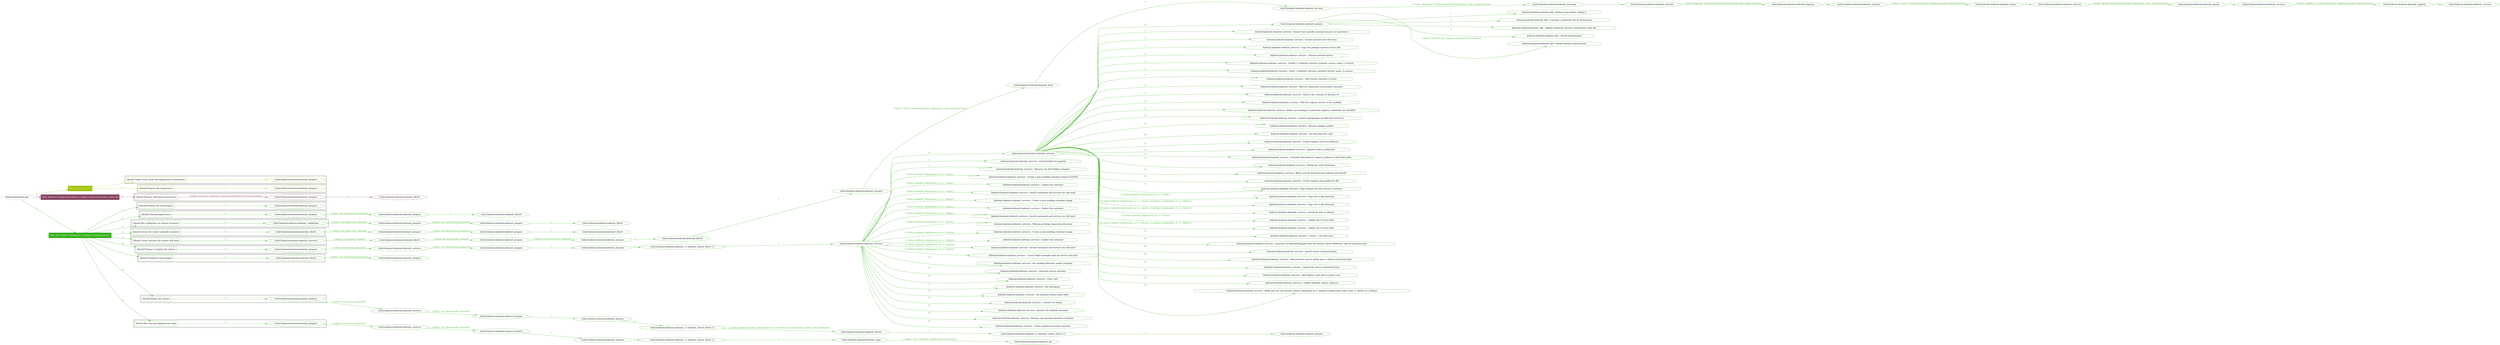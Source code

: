digraph {
	graph [concentrate=true ordering=in rankdir=LR ratio=fill]
	edge [esep=5 sep=10]
	"kubeinit/playbook.yml" [id=root_node style=dotted]
	play_d444d718 [label="Play: Initial setup (1)" color="#a1c309" fontcolor="#ffffff" id=play_d444d718 shape=box style=filled tooltip=localhost]
	"kubeinit/playbook.yml" -> play_d444d718 [label="1 " color="#a1c309" fontcolor="#a1c309" id=edge_b66cdb61 labeltooltip="1 " tooltip="1 "]
	subgraph "kubeinit.kubeinit.kubeinit_prepare" {
		role_d7922be8 [label="[role] kubeinit.kubeinit.kubeinit_prepare" color="#a1c309" id=role_d7922be8 tooltip="kubeinit.kubeinit.kubeinit_prepare"]
	}
	subgraph "kubeinit.kubeinit.kubeinit_prepare" {
		role_ac9fc63f [label="[role] kubeinit.kubeinit.kubeinit_prepare" color="#a1c309" id=role_ac9fc63f tooltip="kubeinit.kubeinit.kubeinit_prepare"]
	}
	subgraph "Play: Initial setup (1)" {
		play_d444d718 -> block_e036c4f0 [label=1 color="#a1c309" fontcolor="#a1c309" id=edge_177c1037 labeltooltip=1 tooltip=1]
		subgraph cluster_block_e036c4f0 {
			block_e036c4f0 [label="[block] Gather facts about the deployment environment" color="#a1c309" id=block_e036c4f0 labeltooltip="Gather facts about the deployment environment" shape=box tooltip="Gather facts about the deployment environment"]
			block_e036c4f0 -> role_d7922be8 [label="1 " color="#a1c309" fontcolor="#a1c309" id=edge_7fd5c3d1 labeltooltip="1 " tooltip="1 "]
		}
		play_d444d718 -> block_f259a232 [label=2 color="#a1c309" fontcolor="#a1c309" id=edge_9d752876 labeltooltip=2 tooltip=2]
		subgraph cluster_block_f259a232 {
			block_f259a232 [label="[block] Prepare the hypervisors" color="#a1c309" id=block_f259a232 labeltooltip="Prepare the hypervisors" shape=box tooltip="Prepare the hypervisors"]
			block_f259a232 -> role_ac9fc63f [label="1 " color="#a1c309" fontcolor="#a1c309" id=edge_acabc2d7 labeltooltip="1 " tooltip="1 "]
		}
	}
	play_e4e7a7a0 [label="Play: Prepare all hypervisor hosts to deploy service and cluster nodes (0)" color="#884461" fontcolor="#ffffff" id=play_e4e7a7a0 shape=box style=filled tooltip="Play: Prepare all hypervisor hosts to deploy service and cluster nodes (0)"]
	"kubeinit/playbook.yml" -> play_e4e7a7a0 [label="2 " color="#884461" fontcolor="#884461" id=edge_8ed3bdc3 labeltooltip="2 " tooltip="2 "]
	subgraph "kubeinit.kubeinit.kubeinit_libvirt" {
		role_a4982728 [label="[role] kubeinit.kubeinit.kubeinit_libvirt" color="#884461" id=role_a4982728 tooltip="kubeinit.kubeinit.kubeinit_libvirt"]
	}
	subgraph "kubeinit.kubeinit.kubeinit_prepare" {
		role_0cbcd8c1 [label="[role] kubeinit.kubeinit.kubeinit_prepare" color="#884461" id=role_0cbcd8c1 tooltip="kubeinit.kubeinit.kubeinit_prepare"]
		role_0cbcd8c1 -> role_a4982728 [label="1 " color="#884461" fontcolor="#884461" id=edge_dc19aed2 labeltooltip="1 " tooltip="1 "]
	}
	subgraph "Play: Prepare all hypervisor hosts to deploy service and cluster nodes (0)" {
		play_e4e7a7a0 -> block_553de544 [label=1 color="#884461" fontcolor="#884461" id=edge_140f1184 labeltooltip=1 tooltip=1]
		subgraph cluster_block_553de544 {
			block_553de544 [label="[block] Prepare individual hypervisors" color="#884461" id=block_553de544 labeltooltip="Prepare individual hypervisors" shape=box tooltip="Prepare individual hypervisors"]
			block_553de544 -> role_0cbcd8c1 [label="1 [when: inventory_hostname in hostvars['kubeinit-facts'].hypervisors]" color="#884461" fontcolor="#884461" id=edge_f446511c labeltooltip="1 [when: inventory_hostname in hostvars['kubeinit-facts'].hypervisors]" tooltip="1 [when: inventory_hostname in hostvars['kubeinit-facts'].hypervisors]"]
		}
	}
	play_7ac70395 [label="Play: Run cluster deployment on prepared hypervisors (1)" color="#35b11b" fontcolor="#ffffff" id=play_7ac70395 shape=box style=filled tooltip=localhost]
	"kubeinit/playbook.yml" -> play_7ac70395 [label="3 " color="#35b11b" fontcolor="#35b11b" id=edge_ee6f5afc labeltooltip="3 " tooltip="3 "]
	subgraph "kubeinit.kubeinit.kubeinit_prepare" {
		role_1feeb8c7 [label="[role] kubeinit.kubeinit.kubeinit_prepare" color="#35b11b" id=role_1feeb8c7 tooltip="kubeinit.kubeinit.kubeinit_prepare"]
	}
	subgraph "kubeinit.kubeinit.kubeinit_libvirt" {
		role_7f7c10e2 [label="[role] kubeinit.kubeinit.kubeinit_libvirt" color="#35b11b" id=role_7f7c10e2 tooltip="kubeinit.kubeinit.kubeinit_libvirt"]
	}
	subgraph "kubeinit.kubeinit.kubeinit_prepare" {
		role_dd8fb98c [label="[role] kubeinit.kubeinit.kubeinit_prepare" color="#35b11b" id=role_dd8fb98c tooltip="kubeinit.kubeinit.kubeinit_prepare"]
		role_dd8fb98c -> role_7f7c10e2 [label="1 " color="#35b11b" fontcolor="#35b11b" id=edge_478ca3ab labeltooltip="1 " tooltip="1 "]
	}
	subgraph "kubeinit.kubeinit.kubeinit_prepare" {
		role_cf22f498 [label="[role] kubeinit.kubeinit.kubeinit_prepare" color="#35b11b" id=role_cf22f498 tooltip="kubeinit.kubeinit.kubeinit_prepare"]
		role_cf22f498 -> role_dd8fb98c [label="1 [when: not environment_prepared]" color="#35b11b" fontcolor="#35b11b" id=edge_7250417c labeltooltip="1 [when: not environment_prepared]" tooltip="1 [when: not environment_prepared]"]
	}
	subgraph "kubeinit.kubeinit.kubeinit_libvirt" {
		role_e777c0df [label="[role] kubeinit.kubeinit.kubeinit_libvirt" color="#35b11b" id=role_e777c0df tooltip="kubeinit.kubeinit.kubeinit_libvirt"]
	}
	subgraph "kubeinit.kubeinit.kubeinit_prepare" {
		role_b3d5982f [label="[role] kubeinit.kubeinit.kubeinit_prepare" color="#35b11b" id=role_b3d5982f tooltip="kubeinit.kubeinit.kubeinit_prepare"]
		role_b3d5982f -> role_e777c0df [label="1 " color="#35b11b" fontcolor="#35b11b" id=edge_9a1da3c9 labeltooltip="1 " tooltip="1 "]
	}
	subgraph "kubeinit.kubeinit.kubeinit_prepare" {
		role_497e95ad [label="[role] kubeinit.kubeinit.kubeinit_prepare" color="#35b11b" id=role_497e95ad tooltip="kubeinit.kubeinit.kubeinit_prepare"]
		role_497e95ad -> role_b3d5982f [label="1 [when: not environment_prepared]" color="#35b11b" fontcolor="#35b11b" id=edge_b88876b8 labeltooltip="1 [when: not environment_prepared]" tooltip="1 [when: not environment_prepared]"]
	}
	subgraph "kubeinit.kubeinit.kubeinit_validations" {
		role_cd688c66 [label="[role] kubeinit.kubeinit.kubeinit_validations" color="#35b11b" id=role_cd688c66 tooltip="kubeinit.kubeinit.kubeinit_validations"]
		role_cd688c66 -> role_497e95ad [label="1 [when: not hypervisors_cleaned]" color="#35b11b" fontcolor="#35b11b" id=edge_8e7cfcfb labeltooltip="1 [when: not hypervisors_cleaned]" tooltip="1 [when: not hypervisors_cleaned]"]
	}
	subgraph "kubeinit.kubeinit.kubeinit_libvirt" {
		role_edab55fa [label="[role] kubeinit.kubeinit.kubeinit_libvirt" color="#35b11b" id=role_edab55fa tooltip="kubeinit.kubeinit.kubeinit_libvirt"]
	}
	subgraph "kubeinit.kubeinit.kubeinit_prepare" {
		role_34f5f193 [label="[role] kubeinit.kubeinit.kubeinit_prepare" color="#35b11b" id=role_34f5f193 tooltip="kubeinit.kubeinit.kubeinit_prepare"]
		role_34f5f193 -> role_edab55fa [label="1 " color="#35b11b" fontcolor="#35b11b" id=edge_c3f7c8ab labeltooltip="1 " tooltip="1 "]
	}
	subgraph "kubeinit.kubeinit.kubeinit_prepare" {
		role_89e641d6 [label="[role] kubeinit.kubeinit.kubeinit_prepare" color="#35b11b" id=role_89e641d6 tooltip="kubeinit.kubeinit.kubeinit_prepare"]
		role_89e641d6 -> role_34f5f193 [label="1 [when: not environment_prepared]" color="#35b11b" fontcolor="#35b11b" id=edge_2c70e276 labeltooltip="1 [when: not environment_prepared]" tooltip="1 [when: not environment_prepared]"]
	}
	subgraph "kubeinit.kubeinit.kubeinit_libvirt" {
		role_70a4d589 [label="[role] kubeinit.kubeinit.kubeinit_libvirt" color="#35b11b" id=role_70a4d589 tooltip="kubeinit.kubeinit.kubeinit_libvirt"]
		role_70a4d589 -> role_89e641d6 [label="1 [when: not hypervisors_cleaned]" color="#35b11b" fontcolor="#35b11b" id=edge_e726f82c labeltooltip="1 [when: not hypervisors_cleaned]" tooltip="1 [when: not hypervisors_cleaned]"]
	}
	subgraph "kubeinit.kubeinit.kubeinit_services" {
		role_f9e1a6db [label="[role] kubeinit.kubeinit.kubeinit_services" color="#35b11b" id=role_f9e1a6db tooltip="kubeinit.kubeinit.kubeinit_services"]
	}
	subgraph "kubeinit.kubeinit.kubeinit_registry" {
		role_19bfcd5b [label="[role] kubeinit.kubeinit.kubeinit_registry" color="#35b11b" id=role_19bfcd5b tooltip="kubeinit.kubeinit.kubeinit_registry"]
		role_19bfcd5b -> role_f9e1a6db [label="1 " color="#35b11b" fontcolor="#35b11b" id=edge_6942797f labeltooltip="1 " tooltip="1 "]
	}
	subgraph "kubeinit.kubeinit.kubeinit_services" {
		role_6b17dc9e [label="[role] kubeinit.kubeinit.kubeinit_services" color="#35b11b" id=role_6b17dc9e tooltip="kubeinit.kubeinit.kubeinit_services"]
		role_6b17dc9e -> role_19bfcd5b [label="1 [when: 'registry' in hostvars[kubeinit_deployment_node_name].services]" color="#35b11b" fontcolor="#35b11b" id=edge_520448d7 labeltooltip="1 [when: 'registry' in hostvars[kubeinit_deployment_node_name].services]" tooltip="1 [when: 'registry' in hostvars[kubeinit_deployment_node_name].services]"]
	}
	subgraph "kubeinit.kubeinit.kubeinit_apache" {
		role_e1ef1867 [label="[role] kubeinit.kubeinit.kubeinit_apache" color="#35b11b" id=role_e1ef1867 tooltip="kubeinit.kubeinit.kubeinit_apache"]
		role_e1ef1867 -> role_6b17dc9e [label="1 " color="#35b11b" fontcolor="#35b11b" id=edge_c4f0939e labeltooltip="1 " tooltip="1 "]
	}
	subgraph "kubeinit.kubeinit.kubeinit_services" {
		role_d2e697c5 [label="[role] kubeinit.kubeinit.kubeinit_services" color="#35b11b" id=role_d2e697c5 tooltip="kubeinit.kubeinit.kubeinit_services"]
		role_d2e697c5 -> role_e1ef1867 [label="1 [when: 'apache' in hostvars[kubeinit_deployment_node_name].services]" color="#35b11b" fontcolor="#35b11b" id=edge_bbf9135a labeltooltip="1 [when: 'apache' in hostvars[kubeinit_deployment_node_name].services]" tooltip="1 [when: 'apache' in hostvars[kubeinit_deployment_node_name].services]"]
	}
	subgraph "kubeinit.kubeinit.kubeinit_nexus" {
		role_88dcf20b [label="[role] kubeinit.kubeinit.kubeinit_nexus" color="#35b11b" id=role_88dcf20b tooltip="kubeinit.kubeinit.kubeinit_nexus"]
		role_88dcf20b -> role_d2e697c5 [label="1 " color="#35b11b" fontcolor="#35b11b" id=edge_11da2f74 labeltooltip="1 " tooltip="1 "]
	}
	subgraph "kubeinit.kubeinit.kubeinit_services" {
		role_7c0a55e5 [label="[role] kubeinit.kubeinit.kubeinit_services" color="#35b11b" id=role_7c0a55e5 tooltip="kubeinit.kubeinit.kubeinit_services"]
		role_7c0a55e5 -> role_88dcf20b [label="1 [when: 'nexus' in hostvars[kubeinit_deployment_node_name].services]" color="#35b11b" fontcolor="#35b11b" id=edge_000813e1 labeltooltip="1 [when: 'nexus' in hostvars[kubeinit_deployment_node_name].services]" tooltip="1 [when: 'nexus' in hostvars[kubeinit_deployment_node_name].services]"]
	}
	subgraph "kubeinit.kubeinit.kubeinit_haproxy" {
		role_a0b5c290 [label="[role] kubeinit.kubeinit.kubeinit_haproxy" color="#35b11b" id=role_a0b5c290 tooltip="kubeinit.kubeinit.kubeinit_haproxy"]
		role_a0b5c290 -> role_7c0a55e5 [label="1 " color="#35b11b" fontcolor="#35b11b" id=edge_57b8521d labeltooltip="1 " tooltip="1 "]
	}
	subgraph "kubeinit.kubeinit.kubeinit_services" {
		role_0ad74f6f [label="[role] kubeinit.kubeinit.kubeinit_services" color="#35b11b" id=role_0ad74f6f tooltip="kubeinit.kubeinit.kubeinit_services"]
		role_0ad74f6f -> role_a0b5c290 [label="1 [when: 'haproxy' in hostvars[kubeinit_deployment_node_name].services]" color="#35b11b" fontcolor="#35b11b" id=edge_d21ee1b4 labeltooltip="1 [when: 'haproxy' in hostvars[kubeinit_deployment_node_name].services]" tooltip="1 [when: 'haproxy' in hostvars[kubeinit_deployment_node_name].services]"]
	}
	subgraph "kubeinit.kubeinit.kubeinit_dnsmasq" {
		role_c14b1e50 [label="[role] kubeinit.kubeinit.kubeinit_dnsmasq" color="#35b11b" id=role_c14b1e50 tooltip="kubeinit.kubeinit.kubeinit_dnsmasq"]
		role_c14b1e50 -> role_0ad74f6f [label="1 " color="#35b11b" fontcolor="#35b11b" id=edge_f88c74b0 labeltooltip="1 " tooltip="1 "]
	}
	subgraph "kubeinit.kubeinit.kubeinit_services" {
		role_e478af20 [label="[role] kubeinit.kubeinit.kubeinit_services" color="#35b11b" id=role_e478af20 tooltip="kubeinit.kubeinit.kubeinit_services"]
		role_e478af20 -> role_c14b1e50 [label="1 [when: 'dnsmasq' in hostvars[kubeinit_deployment_node_name].services]" color="#35b11b" fontcolor="#35b11b" id=edge_e92a5547 labeltooltip="1 [when: 'dnsmasq' in hostvars[kubeinit_deployment_node_name].services]" tooltip="1 [when: 'dnsmasq' in hostvars[kubeinit_deployment_node_name].services]"]
	}
	subgraph "kubeinit.kubeinit.kubeinit_bind" {
		role_3073122c [label="[role] kubeinit.kubeinit.kubeinit_bind" color="#35b11b" id=role_3073122c tooltip="kubeinit.kubeinit.kubeinit_bind"]
		role_3073122c -> role_e478af20 [label="1 " color="#35b11b" fontcolor="#35b11b" id=edge_6f9e9d59 labeltooltip="1 " tooltip="1 "]
	}
	subgraph "kubeinit.kubeinit.kubeinit_prepare" {
		role_af64e000 [label="[role] kubeinit.kubeinit.kubeinit_prepare" color="#35b11b" id=role_af64e000 tooltip="kubeinit.kubeinit.kubeinit_prepare"]
		role_af64e000 -> role_3073122c [label="1 [when: 'bind' in hostvars[kubeinit_deployment_node_name].services]" color="#35b11b" fontcolor="#35b11b" id=edge_19731310 labeltooltip="1 [when: 'bind' in hostvars[kubeinit_deployment_node_name].services]" tooltip="1 [when: 'bind' in hostvars[kubeinit_deployment_node_name].services]"]
	}
	subgraph "kubeinit.kubeinit.kubeinit_libvirt" {
		role_ebb97f1e [label="[role] kubeinit.kubeinit.kubeinit_libvirt" color="#35b11b" id=role_ebb97f1e tooltip="kubeinit.kubeinit.kubeinit_libvirt"]
		role_ebb97f1e -> role_af64e000 [label="1 " color="#35b11b" fontcolor="#35b11b" id=edge_8b01b17b labeltooltip="1 " tooltip="1 "]
	}
	subgraph "kubeinit.kubeinit.kubeinit_prepare" {
		role_db401166 [label="[role] kubeinit.kubeinit.kubeinit_prepare" color="#35b11b" id=role_db401166 tooltip="kubeinit.kubeinit.kubeinit_prepare"]
		role_db401166 -> role_ebb97f1e [label="1 " color="#35b11b" fontcolor="#35b11b" id=edge_64a889a3 labeltooltip="1 " tooltip="1 "]
	}
	subgraph "kubeinit.kubeinit.kubeinit_prepare" {
		role_8679d62c [label="[role] kubeinit.kubeinit.kubeinit_prepare" color="#35b11b" id=role_8679d62c tooltip="kubeinit.kubeinit.kubeinit_prepare"]
		role_8679d62c -> role_db401166 [label="1 [when: not environment_prepared]" color="#35b11b" fontcolor="#35b11b" id=edge_a06b41dd labeltooltip="1 [when: not environment_prepared]" tooltip="1 [when: not environment_prepared]"]
	}
	subgraph "kubeinit.kubeinit.kubeinit_libvirt" {
		role_11eaadd9 [label="[role] kubeinit.kubeinit.kubeinit_libvirt" color="#35b11b" id=role_11eaadd9 tooltip="kubeinit.kubeinit.kubeinit_libvirt"]
		role_11eaadd9 -> role_8679d62c [label="1 [when: not hypervisors_cleaned]" color="#35b11b" fontcolor="#35b11b" id=edge_d1a16c68 labeltooltip="1 [when: not hypervisors_cleaned]" tooltip="1 [when: not hypervisors_cleaned]"]
	}
	subgraph "kubeinit.kubeinit.kubeinit_services" {
		role_7b0700ff [label="[role] kubeinit.kubeinit.kubeinit_services" color="#35b11b" id=role_7b0700ff tooltip="kubeinit.kubeinit.kubeinit_services"]
		role_7b0700ff -> role_11eaadd9 [label="1 [when: not network_created]" color="#35b11b" fontcolor="#35b11b" id=edge_c8d46127 labeltooltip="1 [when: not network_created]" tooltip="1 [when: not network_created]"]
	}
	subgraph "kubeinit.kubeinit.kubeinit_prepare" {
		role_f4e4f6bd [label="[role] kubeinit.kubeinit.kubeinit_prepare" color="#35b11b" id=role_f4e4f6bd tooltip="kubeinit.kubeinit.kubeinit_prepare"]
		task_a76ff9ed [label="kubeinit.kubeinit.kubeinit_k8s : Remove repo before adding it" color="#35b11b" id=task_a76ff9ed shape=octagon tooltip="kubeinit.kubeinit.kubeinit_k8s : Remove repo before adding it"]
		role_f4e4f6bd -> task_a76ff9ed [label="1 " color="#35b11b" fontcolor="#35b11b" id=edge_c6e9bbd1 labeltooltip="1 " tooltip="1 "]
		task_a41b563e [label="kubeinit.kubeinit.kubeinit_k8s : Creating a repository file for Kubernetes" color="#35b11b" id=task_a41b563e shape=octagon tooltip="kubeinit.kubeinit.kubeinit_k8s : Creating a repository file for Kubernetes"]
		role_f4e4f6bd -> task_a41b563e [label="2 " color="#35b11b" fontcolor="#35b11b" id=edge_728a773f labeltooltip="2 " tooltip="2 "]
		task_8a95dfe8 [label="kubeinit.kubeinit.kubeinit_k8s : Adding repository details in Kubernetes repo file." color="#35b11b" id=task_8a95dfe8 shape=octagon tooltip="kubeinit.kubeinit.kubeinit_k8s : Adding repository details in Kubernetes repo file."]
		role_f4e4f6bd -> task_8a95dfe8 [label="3 " color="#35b11b" fontcolor="#35b11b" id=edge_cb241c57 labeltooltip="3 " tooltip="3 "]
		task_70bffcbc [label="kubeinit.kubeinit.kubeinit_k8s : Install requirements" color="#35b11b" id=task_70bffcbc shape=octagon tooltip="kubeinit.kubeinit.kubeinit_k8s : Install requirements"]
		role_f4e4f6bd -> task_70bffcbc [label="4 " color="#35b11b" fontcolor="#35b11b" id=edge_061566e6 labeltooltip="4 " tooltip="4 "]
		task_541e8bc7 [label="kubeinit.kubeinit.kubeinit_k8s : Install common requirements" color="#35b11b" id=task_541e8bc7 shape=octagon tooltip="kubeinit.kubeinit.kubeinit_k8s : Install common requirements"]
		role_f4e4f6bd -> task_541e8bc7 [label="5 [when: kubeinit_k8s_common_dependencies is defined]" color="#35b11b" fontcolor="#35b11b" id=edge_6b7ae6b3 labeltooltip="5 [when: kubeinit_k8s_common_dependencies is defined]" tooltip="5 [when: kubeinit_k8s_common_dependencies is defined]"]
	}
	subgraph "kubeinit.kubeinit.kubeinit_services" {
		role_3460cf93 [label="[role] kubeinit.kubeinit.kubeinit_services" color="#35b11b" id=role_3460cf93 tooltip="kubeinit.kubeinit.kubeinit_services"]
		task_ff14e983 [label="kubeinit.kubeinit.kubeinit_services : Ensure user specific systemd instance are persistent" color="#35b11b" id=task_ff14e983 shape=octagon tooltip="kubeinit.kubeinit.kubeinit_services : Ensure user specific systemd instance are persistent"]
		role_3460cf93 -> task_ff14e983 [label="1 " color="#35b11b" fontcolor="#35b11b" id=edge_961a4a93 labeltooltip="1 " tooltip="1 "]
		task_98b53fe0 [label="kubeinit.kubeinit.kubeinit_services : Create systemd user directory" color="#35b11b" id=task_98b53fe0 shape=octagon tooltip="kubeinit.kubeinit.kubeinit_services : Create systemd user directory"]
		role_3460cf93 -> task_98b53fe0 [label="2 " color="#35b11b" fontcolor="#35b11b" id=edge_681526d3 labeltooltip="2 " tooltip="2 "]
		task_4c9b10f7 [label="kubeinit.kubeinit.kubeinit_services : Copy the podman systemd service file" color="#35b11b" id=task_4c9b10f7 shape=octagon tooltip="kubeinit.kubeinit.kubeinit_services : Copy the podman systemd service file"]
		role_3460cf93 -> task_4c9b10f7 [label="3 " color="#35b11b" fontcolor="#35b11b" id=edge_abb0f96b labeltooltip="3 " tooltip="3 "]
		task_733d63b1 [label="kubeinit.kubeinit.kubeinit_services : Reload systemd service" color="#35b11b" id=task_733d63b1 shape=octagon tooltip="kubeinit.kubeinit.kubeinit_services : Reload systemd service"]
		role_3460cf93 -> task_733d63b1 [label="4 " color="#35b11b" fontcolor="#35b11b" id=edge_b66ef41f labeltooltip="4 " tooltip="4 "]
		task_ac3b0f64 [label="kubeinit.kubeinit.kubeinit_services : Enable {{ kubeinit_services_systemd_service_name }}.service" color="#35b11b" id=task_ac3b0f64 shape=octagon tooltip="kubeinit.kubeinit.kubeinit_services : Enable {{ kubeinit_services_systemd_service_name }}.service"]
		role_3460cf93 -> task_ac3b0f64 [label="5 " color="#35b11b" fontcolor="#35b11b" id=edge_d5be5225 labeltooltip="5 " tooltip="5 "]
		task_c5691033 [label="kubeinit.kubeinit.kubeinit_services : Start {{ kubeinit_services_systemd_service_name }}.service" color="#35b11b" id=task_c5691033 shape=octagon tooltip="kubeinit.kubeinit.kubeinit_services : Start {{ kubeinit_services_systemd_service_name }}.service"]
		role_3460cf93 -> task_c5691033 [label="6 " color="#35b11b" fontcolor="#35b11b" id=edge_a5b7af4d labeltooltip="6 " tooltip="6 "]
		task_c4276ce7 [label="kubeinit.kubeinit.kubeinit_services : Add remote container to hosts" color="#35b11b" id=task_c4276ce7 shape=octagon tooltip="kubeinit.kubeinit.kubeinit_services : Add remote container to hosts"]
		role_3460cf93 -> task_c4276ce7 [label="7 " color="#35b11b" fontcolor="#35b11b" id=edge_191ed96d labeltooltip="7 " tooltip="7 "]
		task_646b902d [label="kubeinit.kubeinit.kubeinit_services : Wait for connection to provision container" color="#35b11b" id=task_646b902d shape=octagon tooltip="kubeinit.kubeinit.kubeinit_services : Wait for connection to provision container"]
		role_3460cf93 -> task_646b902d [label="8 " color="#35b11b" fontcolor="#35b11b" id=edge_d6aeac77 labeltooltip="8 " tooltip="8 "]
		task_42432414 [label="kubeinit.kubeinit.kubeinit_services : Read in the contents of domain.crt" color="#35b11b" id=task_42432414 shape=octagon tooltip="kubeinit.kubeinit.kubeinit_services : Read in the contents of domain.crt"]
		role_3460cf93 -> task_42432414 [label="9 " color="#35b11b" fontcolor="#35b11b" id=edge_f15ea07d labeltooltip="9 " tooltip="9 "]
		task_6f53eba7 [label="kubeinit.kubeinit.kubeinit_services : Wait for registry service to be available" color="#35b11b" id=task_6f53eba7 shape=octagon tooltip="kubeinit.kubeinit.kubeinit_services : Wait for registry service to be available"]
		role_3460cf93 -> task_6f53eba7 [label="10 " color="#35b11b" fontcolor="#35b11b" id=edge_13200a89 labeltooltip="10 " tooltip="10 "]
		task_763f8052 [label="kubeinit.kubeinit.kubeinit_services : Make sure packages to generate registry credentials are installed" color="#35b11b" id=task_763f8052 shape=octagon tooltip="kubeinit.kubeinit.kubeinit_services : Make sure packages to generate registry credentials are installed"]
		role_3460cf93 -> task_763f8052 [label="11 " color="#35b11b" fontcolor="#35b11b" id=edge_e998b0e8 labeltooltip="11 " tooltip="11 "]
		task_a1bbe3b4 [label="kubeinit.kubeinit.kubeinit_services : Install cryptography, passlib and nexus3-cli" color="#35b11b" id=task_a1bbe3b4 shape=octagon tooltip="kubeinit.kubeinit.kubeinit_services : Install cryptography, passlib and nexus3-cli"]
		role_3460cf93 -> task_a1bbe3b4 [label="12 " color="#35b11b" fontcolor="#35b11b" id=edge_7639c260 labeltooltip="12 " tooltip="12 "]
		task_424e6a59 [label="kubeinit.kubeinit.kubeinit_services : Remove nologin marker" color="#35b11b" id=task_424e6a59 shape=octagon tooltip="kubeinit.kubeinit.kubeinit_services : Remove nologin marker"]
		role_3460cf93 -> task_424e6a59 [label="13 " color="#35b11b" fontcolor="#35b11b" id=edge_983607da labeltooltip="13 " tooltip="13 "]
		task_286cf42e [label="kubeinit.kubeinit.kubeinit_services : Set disconnected_auth" color="#35b11b" id=task_286cf42e shape=octagon tooltip="kubeinit.kubeinit.kubeinit_services : Set disconnected_auth"]
		role_3460cf93 -> task_286cf42e [label="14 " color="#35b11b" fontcolor="#35b11b" id=edge_926a20aa labeltooltip="14 " tooltip="14 "]
		task_4ec60ce5 [label="kubeinit.kubeinit.kubeinit_services : Create registry auth for pullsecret" color="#35b11b" id=task_4ec60ce5 shape=octagon tooltip="kubeinit.kubeinit.kubeinit_services : Create registry auth for pullsecret"]
		role_3460cf93 -> task_4ec60ce5 [label="15 " color="#35b11b" fontcolor="#35b11b" id=edge_5fa1bcc5 labeltooltip="15 " tooltip="15 "]
		task_a3e6bf2a [label="kubeinit.kubeinit.kubeinit_services : Append auths to pullsecret" color="#35b11b" id=task_a3e6bf2a shape=octagon tooltip="kubeinit.kubeinit.kubeinit_services : Append auths to pullsecret"]
		role_3460cf93 -> task_a3e6bf2a [label="16 " color="#35b11b" fontcolor="#35b11b" id=edge_0286958f labeltooltip="16 " tooltip="16 "]
		task_aacbb679 [label="kubeinit.kubeinit.kubeinit_services : Override final kubeinit_registry_pullsecret with both auths" color="#35b11b" id=task_aacbb679 shape=octagon tooltip="kubeinit.kubeinit.kubeinit_services : Override final kubeinit_registry_pullsecret with both auths"]
		role_3460cf93 -> task_aacbb679 [label="17 " color="#35b11b" fontcolor="#35b11b" id=edge_e7f9552b labeltooltip="17 " tooltip="17 "]
		task_3bfba9d1 [label="kubeinit.kubeinit.kubeinit_services : Debug the creds dictionary" color="#35b11b" id=task_3bfba9d1 shape=octagon tooltip="kubeinit.kubeinit.kubeinit_services : Debug the creds dictionary"]
		role_3460cf93 -> task_3bfba9d1 [label="18 " color="#35b11b" fontcolor="#35b11b" id=edge_015a78ca labeltooltip="18 " tooltip="18 "]
		task_c7c788fc [label="kubeinit.kubeinit.kubeinit_services : Write auth for disconnected registry auth details" color="#35b11b" id=task_c7c788fc shape=octagon tooltip="kubeinit.kubeinit.kubeinit_services : Write auth for disconnected registry auth details"]
		role_3460cf93 -> task_c7c788fc [label="19 " color="#35b11b" fontcolor="#35b11b" id=edge_1eef55b8 labeltooltip="19 " tooltip="19 "]
		task_d69bf08c [label="kubeinit.kubeinit.kubeinit_services : Create registry auth pullsecret file" color="#35b11b" id=task_d69bf08c shape=octagon tooltip="kubeinit.kubeinit.kubeinit_services : Create registry auth pullsecret file"]
		role_3460cf93 -> task_d69bf08c [label="20 " color="#35b11b" fontcolor="#35b11b" id=edge_faf92e09 labeltooltip="20 " tooltip="20 "]
		task_0faeda56 [label="kubeinit.kubeinit.kubeinit_services : Copy domain cert into services container" color="#35b11b" id=task_0faeda56 shape=octagon tooltip="kubeinit.kubeinit.kubeinit_services : Copy domain cert into services container"]
		role_3460cf93 -> task_0faeda56 [label="21 " color="#35b11b" fontcolor="#35b11b" id=edge_d1cd2e25 labeltooltip="21 " tooltip="21 "]
		task_0767c560 [label="kubeinit.kubeinit.kubeinit_services : Copy cert to pki directory" color="#35b11b" id=task_0767c560 shape=octagon tooltip="kubeinit.kubeinit.kubeinit_services : Copy cert to pki directory"]
		role_3460cf93 -> task_0767c560 [label="22 [when: kubeinit_deployment_os == 'centos']" color="#35b11b" fontcolor="#35b11b" id=edge_1cb0dd7a labeltooltip="22 [when: kubeinit_deployment_os == 'centos']" tooltip="22 [when: kubeinit_deployment_os == 'centos']"]
		task_320c5bae [label="kubeinit.kubeinit.kubeinit_services : Copy cert to pki directory" color="#35b11b" id=task_320c5bae shape=octagon tooltip="kubeinit.kubeinit.kubeinit_services : Copy cert to pki directory"]
		role_3460cf93 -> task_320c5bae [label="23 [when: kubeinit_deployment_os == 'ubuntu' or kubeinit_deployment_os == 'debian']" color="#35b11b" fontcolor="#35b11b" id=edge_b82442f8 labeltooltip="23 [when: kubeinit_deployment_os == 'ubuntu' or kubeinit_deployment_os == 'debian']" tooltip="23 [when: kubeinit_deployment_os == 'ubuntu' or kubeinit_deployment_os == 'debian']"]
		task_308bfe10 [label="kubeinit.kubeinit.kubeinit_services : Install all certs in ubuntu" color="#35b11b" id=task_308bfe10 shape=octagon tooltip="kubeinit.kubeinit.kubeinit_services : Install all certs in ubuntu"]
		role_3460cf93 -> task_308bfe10 [label="24 [when: kubeinit_deployment_os == 'ubuntu' or kubeinit_deployment_os == 'debian']" color="#35b11b" fontcolor="#35b11b" id=edge_3f25a04e labeltooltip="24 [when: kubeinit_deployment_os == 'ubuntu' or kubeinit_deployment_os == 'debian']" tooltip="24 [when: kubeinit_deployment_os == 'ubuntu' or kubeinit_deployment_os == 'debian']"]
		task_8d69b2bb [label="kubeinit.kubeinit.kubeinit_services : Update the CA trust files" color="#35b11b" id=task_8d69b2bb shape=octagon tooltip="kubeinit.kubeinit.kubeinit_services : Update the CA trust files"]
		role_3460cf93 -> task_8d69b2bb [label="25 [when: kubeinit_deployment_os == 'centos']" color="#35b11b" fontcolor="#35b11b" id=edge_db0d6a96 labeltooltip="25 [when: kubeinit_deployment_os == 'centos']" tooltip="25 [when: kubeinit_deployment_os == 'centos']"]
		task_cc85488e [label="kubeinit.kubeinit.kubeinit_services : Update the CA trust files" color="#35b11b" id=task_cc85488e shape=octagon tooltip="kubeinit.kubeinit.kubeinit_services : Update the CA trust files"]
		role_3460cf93 -> task_cc85488e [label="26 [when: kubeinit_deployment_os == 'ubuntu' or kubeinit_deployment_os == 'debian']" color="#35b11b" fontcolor="#35b11b" id=edge_9a44a54a labeltooltip="26 [when: kubeinit_deployment_os == 'ubuntu' or kubeinit_deployment_os == 'debian']" tooltip="26 [when: kubeinit_deployment_os == 'ubuntu' or kubeinit_deployment_os == 'debian']"]
		task_0f7b0372 [label="kubeinit.kubeinit.kubeinit_services : Create ~/.ssh directory" color="#35b11b" id=task_0f7b0372 shape=octagon tooltip="kubeinit.kubeinit.kubeinit_services : Create ~/.ssh directory"]
		role_3460cf93 -> task_0f7b0372 [label="27 " color="#35b11b" fontcolor="#35b11b" id=edge_58c13067 labeltooltip="27 " tooltip="27 "]
		task_a3511f8b [label="kubeinit.kubeinit.kubeinit_services : Generate an OpenSSH keypair with the default values (4096 bits, rsa) for provision host" color="#35b11b" id=task_a3511f8b shape=octagon tooltip="kubeinit.kubeinit.kubeinit_services : Generate an OpenSSH keypair with the default values (4096 bits, rsa) for provision host"]
		role_3460cf93 -> task_a3511f8b [label="28 " color="#35b11b" fontcolor="#35b11b" id=edge_1e983977 labeltooltip="28 " tooltip="28 "]
		task_99b36a30 [label="kubeinit.kubeinit.kubeinit_services : Install cluster authorized keys" color="#35b11b" id=task_99b36a30 shape=octagon tooltip="kubeinit.kubeinit.kubeinit_services : Install cluster authorized keys"]
		role_3460cf93 -> task_99b36a30 [label="29 " color="#35b11b" fontcolor="#35b11b" id=edge_276d802d labeltooltip="29 " tooltip="29 "]
		task_abbe780c [label="kubeinit.kubeinit.kubeinit_services : Add provision service public key to cluster authorized_keys" color="#35b11b" id=task_abbe780c shape=octagon tooltip="kubeinit.kubeinit.kubeinit_services : Add provision service public key to cluster authorized_keys"]
		role_3460cf93 -> task_abbe780c [label="30 " color="#35b11b" fontcolor="#35b11b" id=edge_97ec1b01 labeltooltip="30 " tooltip="30 "]
		task_728d47c8 [label="kubeinit.kubeinit.kubeinit_services : Update the cluster authorized_keys" color="#35b11b" id=task_728d47c8 shape=octagon tooltip="kubeinit.kubeinit.kubeinit_services : Update the cluster authorized_keys"]
		role_3460cf93 -> task_728d47c8 [label="31 " color="#35b11b" fontcolor="#35b11b" id=edge_4c733ba0 labeltooltip="31 " tooltip="31 "]
		task_49a93ff6 [label="kubeinit.kubeinit.kubeinit_services : Add registry auth info to cluster vars" color="#35b11b" id=task_49a93ff6 shape=octagon tooltip="kubeinit.kubeinit.kubeinit_services : Add registry auth info to cluster vars"]
		role_3460cf93 -> task_49a93ff6 [label="32 " color="#35b11b" fontcolor="#35b11b" id=edge_bb7243b4 labeltooltip="32 " tooltip="32 "]
		task_5f499ed2 [label="kubeinit.kubeinit.kubeinit_services : Update kubeinit_cluster_hostvars" color="#35b11b" id=task_5f499ed2 shape=octagon tooltip="kubeinit.kubeinit.kubeinit_services : Update kubeinit_cluster_hostvars"]
		role_3460cf93 -> task_5f499ed2 [label="33 " color="#35b11b" fontcolor="#35b11b" id=edge_d4794626 labeltooltip="33 " tooltip="33 "]
		task_2fdcdd90 [label="kubeinit.kubeinit.kubeinit_services : Make sure we can execute remote commands on {{ kubeinit_deployment_node_name }} before we continue" color="#35b11b" id=task_2fdcdd90 shape=octagon tooltip="kubeinit.kubeinit.kubeinit_services : Make sure we can execute remote commands on {{ kubeinit_deployment_node_name }} before we continue"]
		role_3460cf93 -> task_2fdcdd90 [label="34 " color="#35b11b" fontcolor="#35b11b" id=edge_805cb5b0 labeltooltip="34 " tooltip="34 "]
		role_3460cf93 -> role_f4e4f6bd [label="35 " color="#35b11b" fontcolor="#35b11b" id=edge_1e1a2c3d labeltooltip="35 " tooltip="35 "]
	}
	subgraph "kubeinit.kubeinit.kubeinit_services" {
		role_5713c7a4 [label="[role] kubeinit.kubeinit.kubeinit_services" color="#35b11b" id=role_5713c7a4 tooltip="kubeinit.kubeinit.kubeinit_services"]
		task_8ce298e7 [label="kubeinit.kubeinit.kubeinit_services : Install buildah if required" color="#35b11b" id=task_8ce298e7 shape=octagon tooltip="kubeinit.kubeinit.kubeinit_services : Install buildah if required"]
		role_5713c7a4 -> task_8ce298e7 [label="1 " color="#35b11b" fontcolor="#35b11b" id=edge_20228679 labeltooltip="1 " tooltip="1 "]
		task_04e47a1d [label="kubeinit.kubeinit.kubeinit_services : Remove any old buildah container" color="#35b11b" id=task_04e47a1d shape=octagon tooltip="kubeinit.kubeinit.kubeinit_services : Remove any old buildah container"]
		role_5713c7a4 -> task_04e47a1d [label="2 " color="#35b11b" fontcolor="#35b11b" id=edge_f61e63fb labeltooltip="2 " tooltip="2 "]
		task_5ac114c2 [label="kubeinit.kubeinit.kubeinit_services : Create a new working container image (CentOS)" color="#35b11b" id=task_5ac114c2 shape=octagon tooltip="kubeinit.kubeinit.kubeinit_services : Create a new working container image (CentOS)"]
		role_5713c7a4 -> task_5ac114c2 [label="3 [when: kubeinit_deployment_os == 'centos']" color="#35b11b" fontcolor="#35b11b" id=edge_fea22095 labeltooltip="3 [when: kubeinit_deployment_os == 'centos']" tooltip="3 [when: kubeinit_deployment_os == 'centos']"]
		task_24e67756 [label="kubeinit.kubeinit.kubeinit_services : Update the container" color="#35b11b" id=task_24e67756 shape=octagon tooltip="kubeinit.kubeinit.kubeinit_services : Update the container"]
		role_5713c7a4 -> task_24e67756 [label="4 [when: kubeinit_deployment_os == 'centos']" color="#35b11b" fontcolor="#35b11b" id=edge_0090cdfa labeltooltip="4 [when: kubeinit_deployment_os == 'centos']" tooltip="4 [when: kubeinit_deployment_os == 'centos']"]
		task_1f5fe34f [label="kubeinit.kubeinit.kubeinit_services : Install commands and services we will need" color="#35b11b" id=task_1f5fe34f shape=octagon tooltip="kubeinit.kubeinit.kubeinit_services : Install commands and services we will need"]
		role_5713c7a4 -> task_1f5fe34f [label="5 [when: kubeinit_deployment_os == 'centos']" color="#35b11b" fontcolor="#35b11b" id=edge_9d31295e labeltooltip="5 [when: kubeinit_deployment_os == 'centos']" tooltip="5 [when: kubeinit_deployment_os == 'centos']"]
		task_0bf91266 [label="kubeinit.kubeinit.kubeinit_services : Create a new working container image" color="#35b11b" id=task_0bf91266 shape=octagon tooltip="kubeinit.kubeinit.kubeinit_services : Create a new working container image"]
		role_5713c7a4 -> task_0bf91266 [label="6 [when: kubeinit_deployment_os == 'debian']" color="#35b11b" fontcolor="#35b11b" id=edge_e00c6159 labeltooltip="6 [when: kubeinit_deployment_os == 'debian']" tooltip="6 [when: kubeinit_deployment_os == 'debian']"]
		task_738a826b [label="kubeinit.kubeinit.kubeinit_services : Update the container" color="#35b11b" id=task_738a826b shape=octagon tooltip="kubeinit.kubeinit.kubeinit_services : Update the container"]
		role_5713c7a4 -> task_738a826b [label="7 [when: kubeinit_deployment_os == 'debian']" color="#35b11b" fontcolor="#35b11b" id=edge_8826828b labeltooltip="7 [when: kubeinit_deployment_os == 'debian']" tooltip="7 [when: kubeinit_deployment_os == 'debian']"]
		task_ec510bc1 [label="kubeinit.kubeinit.kubeinit_services : Install commands and services we will need" color="#35b11b" id=task_ec510bc1 shape=octagon tooltip="kubeinit.kubeinit.kubeinit_services : Install commands and services we will need"]
		role_5713c7a4 -> task_ec510bc1 [label="8 [when: kubeinit_deployment_os == 'debian']" color="#35b11b" fontcolor="#35b11b" id=edge_a3f1771f labeltooltip="8 [when: kubeinit_deployment_os == 'debian']" tooltip="8 [when: kubeinit_deployment_os == 'debian']"]
		task_07d6e425 [label="kubeinit.kubeinit.kubeinit_services : Missing privilege separation directory" color="#35b11b" id=task_07d6e425 shape=octagon tooltip="kubeinit.kubeinit.kubeinit_services : Missing privilege separation directory"]
		role_5713c7a4 -> task_07d6e425 [label="9 [when: kubeinit_deployment_os == 'debian']" color="#35b11b" fontcolor="#35b11b" id=edge_5867dd72 labeltooltip="9 [when: kubeinit_deployment_os == 'debian']" tooltip="9 [when: kubeinit_deployment_os == 'debian']"]
		task_ee836e90 [label="kubeinit.kubeinit.kubeinit_services : Create a new working container image" color="#35b11b" id=task_ee836e90 shape=octagon tooltip="kubeinit.kubeinit.kubeinit_services : Create a new working container image"]
		role_5713c7a4 -> task_ee836e90 [label="10 [when: kubeinit_deployment_os == 'ubuntu']" color="#35b11b" fontcolor="#35b11b" id=edge_de61ee74 labeltooltip="10 [when: kubeinit_deployment_os == 'ubuntu']" tooltip="10 [when: kubeinit_deployment_os == 'ubuntu']"]
		task_2935d7f0 [label="kubeinit.kubeinit.kubeinit_services : Update the container" color="#35b11b" id=task_2935d7f0 shape=octagon tooltip="kubeinit.kubeinit.kubeinit_services : Update the container"]
		role_5713c7a4 -> task_2935d7f0 [label="11 [when: kubeinit_deployment_os == 'ubuntu']" color="#35b11b" fontcolor="#35b11b" id=edge_56d9c342 labeltooltip="11 [when: kubeinit_deployment_os == 'ubuntu']" tooltip="11 [when: kubeinit_deployment_os == 'ubuntu']"]
		task_692224ab [label="kubeinit.kubeinit.kubeinit_services : Install commands and services we will need" color="#35b11b" id=task_692224ab shape=octagon tooltip="kubeinit.kubeinit.kubeinit_services : Install commands and services we will need"]
		role_5713c7a4 -> task_692224ab [label="12 [when: kubeinit_deployment_os == 'ubuntu']" color="#35b11b" fontcolor="#35b11b" id=edge_daf4e941 labeltooltip="12 [when: kubeinit_deployment_os == 'ubuntu']" tooltip="12 [when: kubeinit_deployment_os == 'ubuntu']"]
		task_1ada937a [label="kubeinit.kubeinit.kubeinit_services : Create folder normally done by service ssh start" color="#35b11b" id=task_1ada937a shape=octagon tooltip="kubeinit.kubeinit.kubeinit_services : Create folder normally done by service ssh start"]
		role_5713c7a4 -> task_1ada937a [label="13 [when: kubeinit_deployment_os == 'ubuntu']" color="#35b11b" fontcolor="#35b11b" id=edge_8ab41741 labeltooltip="13 [when: kubeinit_deployment_os == 'ubuntu']" tooltip="13 [when: kubeinit_deployment_os == 'ubuntu']"]
		task_836331dd [label="kubeinit.kubeinit.kubeinit_services : Set working directory inside container" color="#35b11b" id=task_836331dd shape=octagon tooltip="kubeinit.kubeinit.kubeinit_services : Set working directory inside container"]
		role_5713c7a4 -> task_836331dd [label="14 " color="#35b11b" fontcolor="#35b11b" id=edge_c62e7cc1 labeltooltip="14 " tooltip="14 "]
		task_587a9c73 [label="kubeinit.kubeinit.kubeinit_services : Generate system ssh keys" color="#35b11b" id=task_587a9c73 shape=octagon tooltip="kubeinit.kubeinit.kubeinit_services : Generate system ssh keys"]
		role_5713c7a4 -> task_587a9c73 [label="15 " color="#35b11b" fontcolor="#35b11b" id=edge_653e4b93 labeltooltip="15 " tooltip="15 "]
		task_db46605b [label="kubeinit.kubeinit.kubeinit_services : Clear cmd" color="#35b11b" id=task_db46605b shape=octagon tooltip="kubeinit.kubeinit.kubeinit_services : Clear cmd"]
		role_5713c7a4 -> task_db46605b [label="16 " color="#35b11b" fontcolor="#35b11b" id=edge_1ba11324 labeltooltip="16 " tooltip="16 "]
		task_093caa22 [label="kubeinit.kubeinit.kubeinit_services : Set entrypoint" color="#35b11b" id=task_093caa22 shape=octagon tooltip="kubeinit.kubeinit.kubeinit_services : Set entrypoint"]
		role_5713c7a4 -> task_093caa22 [label="17 " color="#35b11b" fontcolor="#35b11b" id=edge_84f63610 labeltooltip="17 " tooltip="17 "]
		task_0b068177 [label="kubeinit.kubeinit.kubeinit_services : Set kubeinit-cluster-name label" color="#35b11b" id=task_0b068177 shape=octagon tooltip="kubeinit.kubeinit.kubeinit_services : Set kubeinit-cluster-name label"]
		role_5713c7a4 -> task_0b068177 [label="18 " color="#35b11b" fontcolor="#35b11b" id=edge_6991fde0 labeltooltip="18 " tooltip="18 "]
		task_e0a66636 [label="kubeinit.kubeinit.kubeinit_services : Commit the image" color="#35b11b" id=task_e0a66636 shape=octagon tooltip="kubeinit.kubeinit.kubeinit_services : Commit the image"]
		role_5713c7a4 -> task_e0a66636 [label="19 " color="#35b11b" fontcolor="#35b11b" id=edge_07ffb6f8 labeltooltip="19 " tooltip="19 "]
		task_6911072b [label="kubeinit.kubeinit.kubeinit_services : Remove the buildah container" color="#35b11b" id=task_6911072b shape=octagon tooltip="kubeinit.kubeinit.kubeinit_services : Remove the buildah container"]
		role_5713c7a4 -> task_6911072b [label="20 " color="#35b11b" fontcolor="#35b11b" id=edge_3694bcbe labeltooltip="20 " tooltip="20 "]
		task_5ce62044 [label="kubeinit.kubeinit.kubeinit_services : Remove any previous provision container" color="#35b11b" id=task_5ce62044 shape=octagon tooltip="kubeinit.kubeinit.kubeinit_services : Remove any previous provision container"]
		role_5713c7a4 -> task_5ce62044 [label="21 " color="#35b11b" fontcolor="#35b11b" id=edge_439d055d labeltooltip="21 " tooltip="21 "]
		task_921e723d [label="kubeinit.kubeinit.kubeinit_services : Create podman provision container" color="#35b11b" id=task_921e723d shape=octagon tooltip="kubeinit.kubeinit.kubeinit_services : Create podman provision container"]
		role_5713c7a4 -> task_921e723d [label="22 " color="#35b11b" fontcolor="#35b11b" id=edge_65746fff labeltooltip="22 " tooltip="22 "]
		role_5713c7a4 -> role_3460cf93 [label="23 " color="#35b11b" fontcolor="#35b11b" id=edge_65e356c4 labeltooltip="23 " tooltip="23 "]
	}
	subgraph "kubeinit.kubeinit.kubeinit_{{ kubeinit_cluster_distro }}" {
		role_622dfcf9 [label="[role] kubeinit.kubeinit.kubeinit_{{ kubeinit_cluster_distro }}" color="#35b11b" id=role_622dfcf9 tooltip="kubeinit.kubeinit.kubeinit_{{ kubeinit_cluster_distro }}"]
		role_622dfcf9 -> role_5713c7a4 [label="1 " color="#35b11b" fontcolor="#35b11b" id=edge_1a404894 labeltooltip="1 " tooltip="1 "]
	}
	subgraph "kubeinit.kubeinit.kubeinit_prepare" {
		role_feb73d9e [label="[role] kubeinit.kubeinit.kubeinit_prepare" color="#35b11b" id=role_feb73d9e tooltip="kubeinit.kubeinit.kubeinit_prepare"]
		role_feb73d9e -> role_622dfcf9 [label="1 " color="#35b11b" fontcolor="#35b11b" id=edge_9f6ba765 labeltooltip="1 " tooltip="1 "]
	}
	subgraph "kubeinit.kubeinit.kubeinit_prepare" {
		role_cebecbd5 [label="[role] kubeinit.kubeinit.kubeinit_prepare" color="#35b11b" id=role_cebecbd5 tooltip="kubeinit.kubeinit.kubeinit_prepare"]
		role_cebecbd5 -> role_feb73d9e [label="1 " color="#35b11b" fontcolor="#35b11b" id=edge_dfdd1686 labeltooltip="1 " tooltip="1 "]
	}
	subgraph "kubeinit.kubeinit.kubeinit_services" {
		role_990733f0 [label="[role] kubeinit.kubeinit.kubeinit_services" color="#35b11b" id=role_990733f0 tooltip="kubeinit.kubeinit.kubeinit_services"]
		role_990733f0 -> role_cebecbd5 [label="1 [when: not environment_prepared]" color="#35b11b" fontcolor="#35b11b" id=edge_1b553bff labeltooltip="1 [when: not environment_prepared]" tooltip="1 [when: not environment_prepared]"]
	}
	subgraph "kubeinit.kubeinit.kubeinit_prepare" {
		role_e7201410 [label="[role] kubeinit.kubeinit.kubeinit_prepare" color="#35b11b" id=role_e7201410 tooltip="kubeinit.kubeinit.kubeinit_prepare"]
		role_e7201410 -> role_990733f0 [label="1 [when: not services_prepared]" color="#35b11b" fontcolor="#35b11b" id=edge_7e7df310 labeltooltip="1 [when: not services_prepared]" tooltip="1 [when: not services_prepared]"]
	}
	subgraph "kubeinit.kubeinit.kubeinit_prepare" {
		role_97634b76 [label="[role] kubeinit.kubeinit.kubeinit_prepare" color="#35b11b" id=role_97634b76 tooltip="kubeinit.kubeinit.kubeinit_prepare"]
	}
	subgraph "kubeinit.kubeinit.kubeinit_libvirt" {
		role_33a7d98c [label="[role] kubeinit.kubeinit.kubeinit_libvirt" color="#35b11b" id=role_33a7d98c tooltip="kubeinit.kubeinit.kubeinit_libvirt"]
		role_33a7d98c -> role_97634b76 [label="1 [when: not environment_prepared]" color="#35b11b" fontcolor="#35b11b" id=edge_7ba65f56 labeltooltip="1 [when: not environment_prepared]" tooltip="1 [when: not environment_prepared]"]
	}
	subgraph "kubeinit.kubeinit.kubeinit_prepare" {
		role_62fcc2fa [label="[role] kubeinit.kubeinit.kubeinit_prepare" color="#35b11b" id=role_62fcc2fa tooltip="kubeinit.kubeinit.kubeinit_prepare"]
	}
	subgraph "kubeinit.kubeinit.kubeinit_{{ kubeinit_cluster_distro }}" {
		role_11b1af47 [label="[role] kubeinit.kubeinit.kubeinit_{{ kubeinit_cluster_distro }}" color="#35b11b" id=role_11b1af47 tooltip="kubeinit.kubeinit.kubeinit_{{ kubeinit_cluster_distro }}"]
		role_11b1af47 -> role_62fcc2fa [label="1 " color="#35b11b" fontcolor="#35b11b" id=edge_8291f51a labeltooltip="1 " tooltip="1 "]
	}
	subgraph "kubeinit.kubeinit.kubeinit_libvirt" {
		role_e4c3f361 [label="[role] kubeinit.kubeinit.kubeinit_libvirt" color="#35b11b" id=role_e4c3f361 tooltip="kubeinit.kubeinit.kubeinit_libvirt"]
		role_e4c3f361 -> role_11b1af47 [label="1 " color="#35b11b" fontcolor="#35b11b" id=edge_28b56182 labeltooltip="1 " tooltip="1 "]
	}
	subgraph "kubeinit.kubeinit.kubeinit_{{ kubeinit_cluster_distro }}" {
		role_55f77c14 [label="[role] kubeinit.kubeinit.kubeinit_{{ kubeinit_cluster_distro }}" color="#35b11b" id=role_55f77c14 tooltip="kubeinit.kubeinit.kubeinit_{{ kubeinit_cluster_distro }}"]
		role_55f77c14 -> role_e4c3f361 [label="1 [when: kubeinit_cluster_nodes_deployed is not defined or not kubeinit_cluster_nodes_deployed]" color="#35b11b" fontcolor="#35b11b" id=edge_45a9f893 labeltooltip="1 [when: kubeinit_cluster_nodes_deployed is not defined or not kubeinit_cluster_nodes_deployed]" tooltip="1 [when: kubeinit_cluster_nodes_deployed is not defined or not kubeinit_cluster_nodes_deployed]"]
	}
	subgraph "kubeinit.kubeinit.kubeinit_prepare" {
		role_6245a42b [label="[role] kubeinit.kubeinit.kubeinit_prepare" color="#35b11b" id=role_6245a42b tooltip="kubeinit.kubeinit.kubeinit_prepare"]
		role_6245a42b -> role_55f77c14 [label="1 " color="#35b11b" fontcolor="#35b11b" id=edge_ec51d00c labeltooltip="1 " tooltip="1 "]
	}
	subgraph "kubeinit.kubeinit.kubeinit_prepare" {
		role_a65a950b [label="[role] kubeinit.kubeinit.kubeinit_prepare" color="#35b11b" id=role_a65a950b tooltip="kubeinit.kubeinit.kubeinit_prepare"]
		role_a65a950b -> role_6245a42b [label="1 " color="#35b11b" fontcolor="#35b11b" id=edge_04658b65 labeltooltip="1 " tooltip="1 "]
	}
	subgraph "kubeinit.kubeinit.kubeinit_services" {
		role_7d23939b [label="[role] kubeinit.kubeinit.kubeinit_services" color="#35b11b" id=role_7d23939b tooltip="kubeinit.kubeinit.kubeinit_services"]
		role_7d23939b -> role_a65a950b [label="1 [when: not environment_prepared]" color="#35b11b" fontcolor="#35b11b" id=edge_40e0ea7d labeltooltip="1 [when: not environment_prepared]" tooltip="1 [when: not environment_prepared]"]
	}
	subgraph "kubeinit.kubeinit.kubeinit_prepare" {
		role_00987514 [label="[role] kubeinit.kubeinit.kubeinit_prepare" color="#35b11b" id=role_00987514 tooltip="kubeinit.kubeinit.kubeinit_prepare"]
		role_00987514 -> role_7d23939b [label="1 [when: not services_prepared]" color="#35b11b" fontcolor="#35b11b" id=edge_114c1c68 labeltooltip="1 [when: not services_prepared]" tooltip="1 [when: not services_prepared]"]
	}
	subgraph "kubeinit.kubeinit.kubeinit_nfs" {
		role_cd134cb1 [label="[role] kubeinit.kubeinit.kubeinit_nfs" color="#35b11b" id=role_cd134cb1 tooltip="kubeinit.kubeinit.kubeinit_nfs"]
	}
	subgraph "kubeinit.kubeinit.kubeinit_apps" {
		role_bc3f2098 [label="[role] kubeinit.kubeinit.kubeinit_apps" color="#35b11b" id=role_bc3f2098 tooltip="kubeinit.kubeinit.kubeinit_apps"]
		role_bc3f2098 -> role_cd134cb1 [label="1 [when: 'nfs' in kubeinit_cluster_hostvars.services]" color="#35b11b" fontcolor="#35b11b" id=edge_64a8697e labeltooltip="1 [when: 'nfs' in kubeinit_cluster_hostvars.services]" tooltip="1 [when: 'nfs' in kubeinit_cluster_hostvars.services]"]
	}
	subgraph "kubeinit.kubeinit.kubeinit_{{ kubeinit_cluster_distro }}" {
		role_0123b695 [label="[role] kubeinit.kubeinit.kubeinit_{{ kubeinit_cluster_distro }}" color="#35b11b" id=role_0123b695 tooltip="kubeinit.kubeinit.kubeinit_{{ kubeinit_cluster_distro }}"]
		role_0123b695 -> role_bc3f2098 [label="1 " color="#35b11b" fontcolor="#35b11b" id=edge_a90d9333 labeltooltip="1 " tooltip="1 "]
	}
	subgraph "kubeinit.kubeinit.kubeinit_prepare" {
		role_aa29129c [label="[role] kubeinit.kubeinit.kubeinit_prepare" color="#35b11b" id=role_aa29129c tooltip="kubeinit.kubeinit.kubeinit_prepare"]
		role_aa29129c -> role_0123b695 [label="1 " color="#35b11b" fontcolor="#35b11b" id=edge_db6f2447 labeltooltip="1 " tooltip="1 "]
	}
	subgraph "kubeinit.kubeinit.kubeinit_prepare" {
		role_71d3b59b [label="[role] kubeinit.kubeinit.kubeinit_prepare" color="#35b11b" id=role_71d3b59b tooltip="kubeinit.kubeinit.kubeinit_prepare"]
		role_71d3b59b -> role_aa29129c [label="1 " color="#35b11b" fontcolor="#35b11b" id=edge_1a3c2381 labeltooltip="1 " tooltip="1 "]
	}
	subgraph "kubeinit.kubeinit.kubeinit_services" {
		role_d11c8250 [label="[role] kubeinit.kubeinit.kubeinit_services" color="#35b11b" id=role_d11c8250 tooltip="kubeinit.kubeinit.kubeinit_services"]
		role_d11c8250 -> role_71d3b59b [label="1 [when: not environment_prepared]" color="#35b11b" fontcolor="#35b11b" id=edge_1c429d5f labeltooltip="1 [when: not environment_prepared]" tooltip="1 [when: not environment_prepared]"]
	}
	subgraph "kubeinit.kubeinit.kubeinit_prepare" {
		role_2c262299 [label="[role] kubeinit.kubeinit.kubeinit_prepare" color="#35b11b" id=role_2c262299 tooltip="kubeinit.kubeinit.kubeinit_prepare"]
		role_2c262299 -> role_d11c8250 [label="1 [when: not services_prepared]" color="#35b11b" fontcolor="#35b11b" id=edge_bd5bc72a labeltooltip="1 [when: not services_prepared]" tooltip="1 [when: not services_prepared]"]
	}
	subgraph "Play: Run cluster deployment on prepared hypervisors (1)" {
		play_7ac70395 -> block_61458f37 [label=1 color="#35b11b" fontcolor="#35b11b" id=edge_5b58d451 labeltooltip=1 tooltip=1]
		subgraph cluster_block_61458f37 {
			block_61458f37 [label="[block] Prepare the environment" color="#35b11b" id=block_61458f37 labeltooltip="Prepare the environment" shape=box tooltip="Prepare the environment"]
			block_61458f37 -> role_1feeb8c7 [label="1 " color="#35b11b" fontcolor="#35b11b" id=edge_b4310209 labeltooltip="1 " tooltip="1 "]
		}
		play_7ac70395 -> block_40cd44b6 [label=2 color="#35b11b" fontcolor="#35b11b" id=edge_fde6500d labeltooltip=2 tooltip=2]
		subgraph cluster_block_40cd44b6 {
			block_40cd44b6 [label="[block] Cleanup hypervisors" color="#35b11b" id=block_40cd44b6 labeltooltip="Cleanup hypervisors" shape=box tooltip="Cleanup hypervisors"]
			block_40cd44b6 -> role_cf22f498 [label="1 " color="#35b11b" fontcolor="#35b11b" id=edge_db9f7750 labeltooltip="1 " tooltip="1 "]
		}
		play_7ac70395 -> block_999f937f [label=3 color="#35b11b" fontcolor="#35b11b" id=edge_27101a7b labeltooltip=3 tooltip=3]
		subgraph cluster_block_999f937f {
			block_999f937f [label="[block] Run validations on cluster resources" color="#35b11b" id=block_999f937f labeltooltip="Run validations on cluster resources" shape=box tooltip="Run validations on cluster resources"]
			block_999f937f -> role_cd688c66 [label="1 " color="#35b11b" fontcolor="#35b11b" id=edge_7c4d7f66 labeltooltip="1 " tooltip="1 "]
		}
		play_7ac70395 -> block_47d1a307 [label=4 color="#35b11b" fontcolor="#35b11b" id=edge_154eba4d labeltooltip=4 tooltip=4]
		subgraph cluster_block_47d1a307 {
			block_47d1a307 [label="[block] Create the cluster network resources" color="#35b11b" id=block_47d1a307 labeltooltip="Create the cluster network resources" shape=box tooltip="Create the cluster network resources"]
			block_47d1a307 -> role_70a4d589 [label="1 " color="#35b11b" fontcolor="#35b11b" id=edge_8f660610 labeltooltip="1 " tooltip="1 "]
		}
		play_7ac70395 -> block_21064cfe [label=5 color="#35b11b" fontcolor="#35b11b" id=edge_b394ca43 labeltooltip=5 tooltip=5]
		subgraph cluster_block_21064cfe {
			block_21064cfe [label="[block] Create services the cluster will need" color="#35b11b" id=block_21064cfe labeltooltip="Create services the cluster will need" shape=box tooltip="Create services the cluster will need"]
			block_21064cfe -> role_7b0700ff [label="1 " color="#35b11b" fontcolor="#35b11b" id=edge_a7265a4d labeltooltip="1 " tooltip="1 "]
		}
		play_7ac70395 -> block_61404f0e [label=6 color="#35b11b" fontcolor="#35b11b" id=edge_94dab2a1 labeltooltip=6 tooltip=6]
		subgraph cluster_block_61404f0e {
			block_61404f0e [label="[block] Prepare to deploy the cluster" color="#35b11b" id=block_61404f0e labeltooltip="Prepare to deploy the cluster" shape=box tooltip="Prepare to deploy the cluster"]
			block_61404f0e -> role_e7201410 [label="1 " color="#35b11b" fontcolor="#35b11b" id=edge_14ad7573 labeltooltip="1 " tooltip="1 "]
		}
		play_7ac70395 -> block_7126c3b9 [label=7 color="#35b11b" fontcolor="#35b11b" id=edge_8975064e labeltooltip=7 tooltip=7]
		subgraph cluster_block_7126c3b9 {
			block_7126c3b9 [label="[block] Download cloud images" color="#35b11b" id=block_7126c3b9 labeltooltip="Download cloud images" shape=box tooltip="Download cloud images"]
			block_7126c3b9 -> role_33a7d98c [label="1 " color="#35b11b" fontcolor="#35b11b" id=edge_534d3c6c labeltooltip="1 " tooltip="1 "]
		}
		play_7ac70395 -> block_fbc769d1 [label=8 color="#35b11b" fontcolor="#35b11b" id=edge_ce48980c labeltooltip=8 tooltip=8]
		subgraph cluster_block_fbc769d1 {
			block_fbc769d1 [label="[block] Deploy the cluster" color="#35b11b" id=block_fbc769d1 labeltooltip="Deploy the cluster" shape=box tooltip="Deploy the cluster"]
			block_fbc769d1 -> role_00987514 [label="1 " color="#35b11b" fontcolor="#35b11b" id=edge_b7f33a63 labeltooltip="1 " tooltip="1 "]
		}
		play_7ac70395 -> block_977b393a [label=9 color="#35b11b" fontcolor="#35b11b" id=edge_30a95735 labeltooltip=9 tooltip=9]
		subgraph cluster_block_977b393a {
			block_977b393a [label="[block] Run any post-deployment tasks" color="#35b11b" id=block_977b393a labeltooltip="Run any post-deployment tasks" shape=box tooltip="Run any post-deployment tasks"]
			block_977b393a -> role_2c262299 [label="1 " color="#35b11b" fontcolor="#35b11b" id=edge_15148122 labeltooltip="1 " tooltip="1 "]
		}
	}
}
